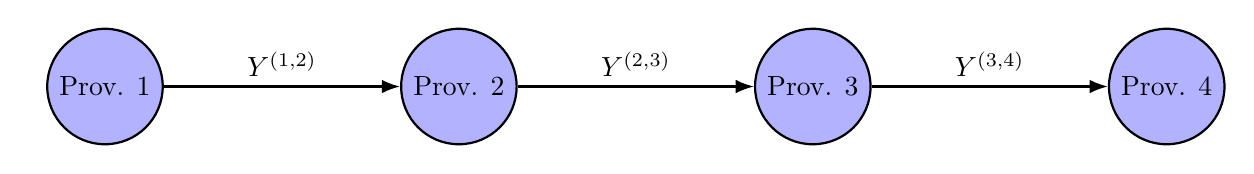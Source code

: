 \tikzstyle{var} = [
draw,circle,
minimum size=10pt]

\tikzstyle{agent} = [
draw, circle,
fill=blue!30,
minimum size=10pt]

\begin{tikzpicture}[-{Latex[scale=1]}, thick]

    \node [agent] (one) {Prov. $1$};
    \node [agent, right = 3cm of one] (two) {Prov. $2$};
    \node [agent, right = 3cm of two] (three) {Prov. $3$};
    \node [agent, right = 3cm of three] (four) {Prov. $4$};


    \path
    (one) edge [] node [above] {$Y^{(1, 2)}$} (two)
    (two) edge [] node [above] {$Y^{(2, 3)}$} (three)
    (three) edge [] node [above] {$Y^{(3, 4)}$} (four);

\end{tikzpicture}